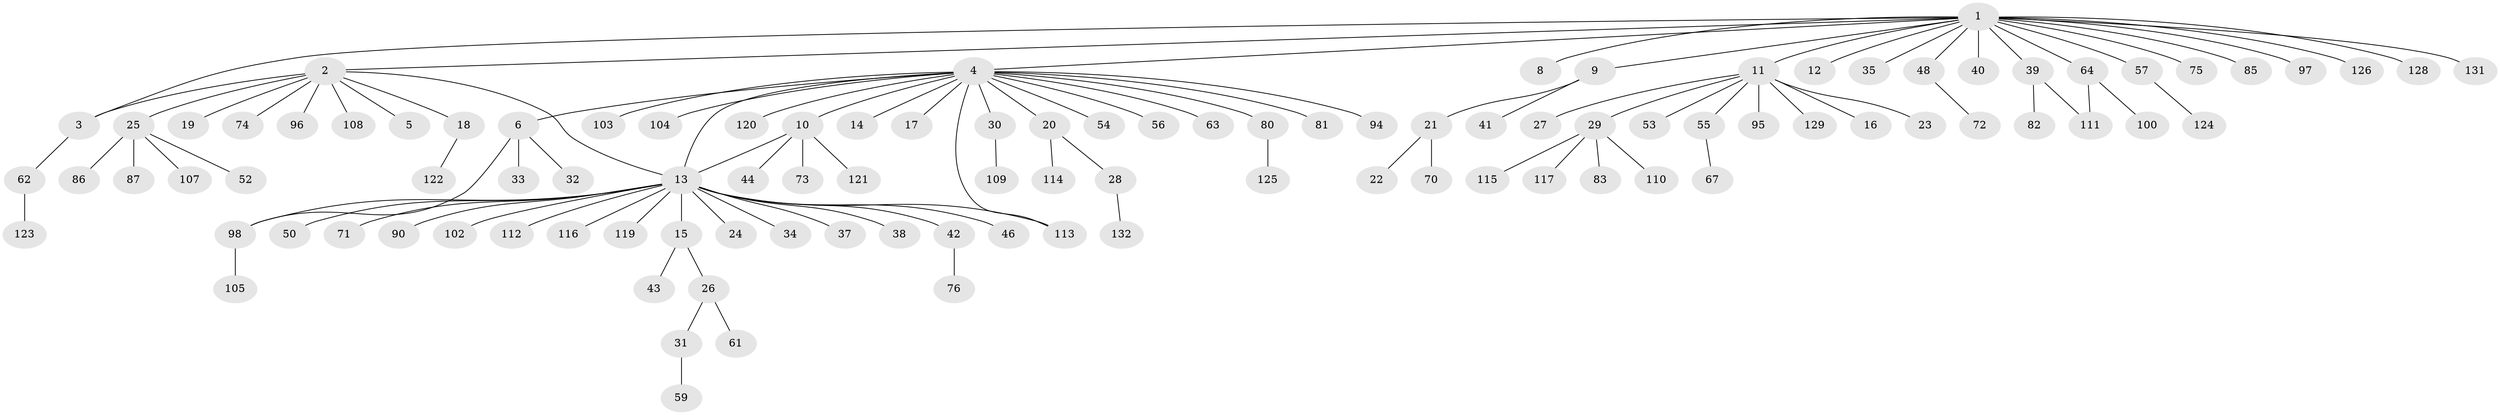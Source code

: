 // original degree distribution, {17: 0.014925373134328358, 10: 0.014925373134328358, 4: 0.06716417910447761, 1: 0.664179104477612, 2: 0.13432835820895522, 6: 0.014925373134328358, 16: 0.007462686567164179, 3: 0.07462686567164178, 5: 0.007462686567164179}
// Generated by graph-tools (version 1.1) at 2025/41/03/06/25 10:41:50]
// undirected, 105 vertices, 110 edges
graph export_dot {
graph [start="1"]
  node [color=gray90,style=filled];
  1 [super="+47"];
  2 [super="+79"];
  3 [super="+60"];
  4 [super="+45"];
  5;
  6 [super="+7"];
  8;
  9 [super="+88"];
  10 [super="+92"];
  11 [super="+66"];
  12 [super="+134"];
  13 [super="+36"];
  14;
  15;
  16 [super="+127"];
  17;
  18 [super="+106"];
  19;
  20 [super="+101"];
  21 [super="+68"];
  22;
  23;
  24;
  25 [super="+78"];
  26 [super="+51"];
  27;
  28;
  29 [super="+99"];
  30 [super="+118"];
  31 [super="+49"];
  32;
  33;
  34;
  35;
  37;
  38;
  39 [super="+84"];
  40 [super="+77"];
  41;
  42 [super="+93"];
  43;
  44;
  46;
  48 [super="+69"];
  50;
  52;
  53;
  54;
  55;
  56;
  57 [super="+58"];
  59;
  61;
  62;
  63;
  64 [super="+65"];
  67;
  70;
  71;
  72;
  73;
  74;
  75 [super="+91"];
  76;
  80;
  81;
  82;
  83;
  85 [super="+89"];
  86;
  87;
  90;
  94;
  95;
  96;
  97;
  98;
  100;
  102;
  103;
  104 [super="+130"];
  105 [super="+133"];
  107;
  108;
  109;
  110;
  111;
  112;
  113;
  114;
  115;
  116;
  117;
  119;
  120;
  121;
  122;
  123;
  124;
  125;
  126;
  128;
  129;
  131;
  132;
  1 -- 2;
  1 -- 4;
  1 -- 8;
  1 -- 9;
  1 -- 11;
  1 -- 12;
  1 -- 35;
  1 -- 39;
  1 -- 40;
  1 -- 48;
  1 -- 57;
  1 -- 64;
  1 -- 75;
  1 -- 85;
  1 -- 97;
  1 -- 126;
  1 -- 128;
  1 -- 3;
  1 -- 131;
  2 -- 3;
  2 -- 5;
  2 -- 13;
  2 -- 18;
  2 -- 19;
  2 -- 25;
  2 -- 74;
  2 -- 108;
  2 -- 96;
  3 -- 62;
  4 -- 6;
  4 -- 10;
  4 -- 14;
  4 -- 17;
  4 -- 20;
  4 -- 30;
  4 -- 54;
  4 -- 56;
  4 -- 63;
  4 -- 80;
  4 -- 94;
  4 -- 103;
  4 -- 104;
  4 -- 120;
  4 -- 13;
  4 -- 81;
  4 -- 113;
  6 -- 32;
  6 -- 33;
  6 -- 98;
  9 -- 21;
  9 -- 41;
  10 -- 13;
  10 -- 44;
  10 -- 73;
  10 -- 121;
  11 -- 16;
  11 -- 23;
  11 -- 27;
  11 -- 29;
  11 -- 53;
  11 -- 55;
  11 -- 95;
  11 -- 129;
  13 -- 15;
  13 -- 24;
  13 -- 34;
  13 -- 38;
  13 -- 50;
  13 -- 71;
  13 -- 90;
  13 -- 98;
  13 -- 102;
  13 -- 112;
  13 -- 113;
  13 -- 116;
  13 -- 119;
  13 -- 37;
  13 -- 42;
  13 -- 46;
  15 -- 26;
  15 -- 43;
  18 -- 122;
  20 -- 28;
  20 -- 114;
  21 -- 22;
  21 -- 70;
  25 -- 52;
  25 -- 107;
  25 -- 86;
  25 -- 87;
  26 -- 31;
  26 -- 61;
  28 -- 132;
  29 -- 83;
  29 -- 110;
  29 -- 115;
  29 -- 117;
  30 -- 109;
  31 -- 59;
  39 -- 82;
  39 -- 111;
  42 -- 76;
  48 -- 72;
  55 -- 67;
  57 -- 124;
  62 -- 123;
  64 -- 100;
  64 -- 111;
  80 -- 125;
  98 -- 105;
}
